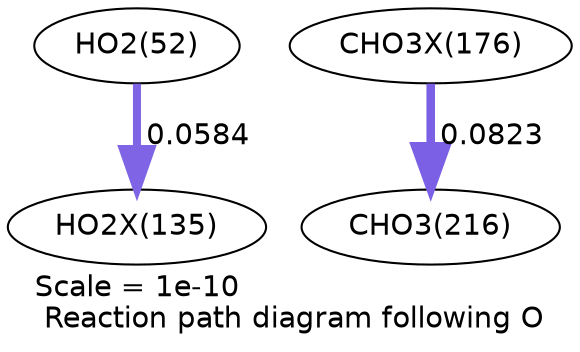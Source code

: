 digraph reaction_paths {
center=1;
s21 -> s52[fontname="Helvetica", penwidth=3.86, arrowsize=1.93, color="0.7, 0.558, 0.9"
, label=" 0.0584"];
s57 -> s29[fontname="Helvetica", penwidth=4.11, arrowsize=2.06, color="0.7, 0.582, 0.9"
, label=" 0.0823"];
s21 [ fontname="Helvetica", label="HO2(52)"];
s29 [ fontname="Helvetica", label="CHO3(216)"];
s52 [ fontname="Helvetica", label="HO2X(135)"];
s57 [ fontname="Helvetica", label="CHO3X(176)"];
 label = "Scale = 1e-10\l Reaction path diagram following O";
 fontname = "Helvetica";
}
